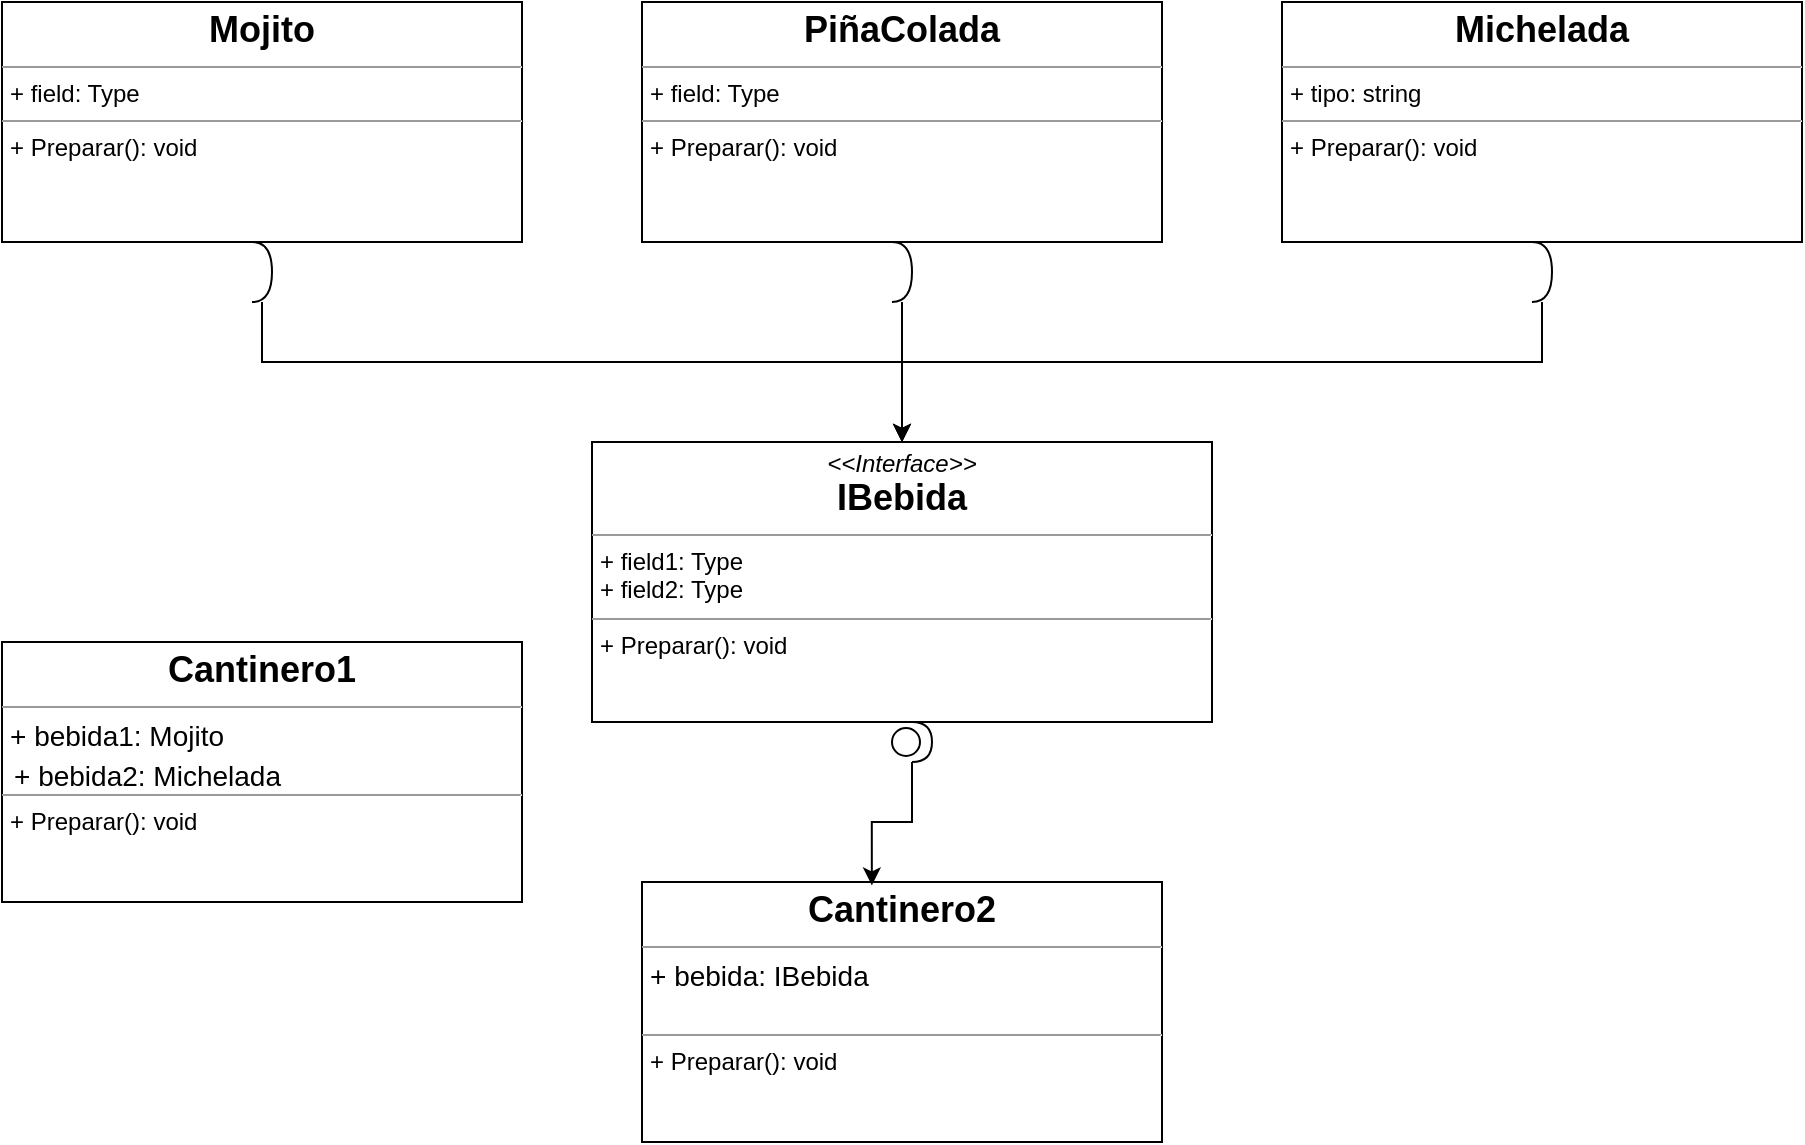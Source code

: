 <mxfile version="17.4.6" type="github">
  <diagram name="Page-1" id="5f0bae14-7c28-e335-631c-24af17079c00">
    <mxGraphModel dx="865" dy="456" grid="1" gridSize="10" guides="1" tooltips="1" connect="1" arrows="1" fold="1" page="1" pageScale="1" pageWidth="1100" pageHeight="850" background="none" math="0" shadow="0">
      <root>
        <mxCell id="0" />
        <mxCell id="1" parent="0" />
        <mxCell id="bSNEIYtxt9SxKsdX6t17-1" value="&lt;p style=&quot;margin: 0px ; margin-top: 4px ; text-align: center&quot;&gt;&lt;b&gt;&lt;font style=&quot;font-size: 18px&quot;&gt;Cantinero1&lt;/font&gt;&lt;/b&gt;&lt;/p&gt;&lt;hr size=&quot;1&quot;&gt;&lt;p style=&quot;margin: 0px ; margin-left: 4px&quot;&gt;&lt;font style=&quot;font-size: 14px&quot;&gt;+ bebida1: Mojito&lt;/font&gt;&lt;/p&gt;&lt;p style=&quot;margin: 0px ; margin-left: 4px&quot;&gt;&lt;br&gt;&lt;/p&gt;&lt;hr size=&quot;1&quot;&gt;&lt;p style=&quot;margin: 0px ; margin-left: 4px&quot;&gt;+ Preparar(): void&lt;/p&gt;" style="verticalAlign=top;align=left;overflow=fill;fontSize=12;fontFamily=Helvetica;html=1;" vertex="1" parent="1">
          <mxGeometry x="120" y="360" width="260" height="130" as="geometry" />
        </mxCell>
        <mxCell id="bSNEIYtxt9SxKsdX6t17-2" value="&lt;p style=&quot;margin: 0px ; margin-top: 4px ; text-align: center&quot;&gt;&lt;b&gt;&lt;font style=&quot;font-size: 18px&quot;&gt;Mojito&lt;/font&gt;&lt;/b&gt;&lt;/p&gt;&lt;hr size=&quot;1&quot;&gt;&lt;p style=&quot;margin: 0px ; margin-left: 4px&quot;&gt;+ field: Type&lt;/p&gt;&lt;hr size=&quot;1&quot;&gt;&lt;p style=&quot;margin: 0px ; margin-left: 4px&quot;&gt;+ Preparar(): void&lt;/p&gt;" style="verticalAlign=top;align=left;overflow=fill;fontSize=12;fontFamily=Helvetica;html=1;" vertex="1" parent="1">
          <mxGeometry x="120" y="40" width="260" height="120" as="geometry" />
        </mxCell>
        <mxCell id="bSNEIYtxt9SxKsdX6t17-3" value="&lt;p style=&quot;margin: 0px ; margin-top: 4px ; text-align: center&quot;&gt;&lt;i&gt;&amp;lt;&amp;lt;Interface&amp;gt;&amp;gt;&lt;/i&gt;&lt;br&gt;&lt;b&gt;&lt;font style=&quot;font-size: 18px&quot;&gt;IBebida&lt;/font&gt;&lt;/b&gt;&lt;/p&gt;&lt;hr size=&quot;1&quot;&gt;&lt;p style=&quot;margin: 0px ; margin-left: 4px&quot;&gt;+ field1: Type&lt;br&gt;+ field2: Type&lt;/p&gt;&lt;hr size=&quot;1&quot;&gt;&lt;p style=&quot;margin: 0px ; margin-left: 4px&quot;&gt;+ Preparar(): void&lt;br&gt;&lt;/p&gt;" style="verticalAlign=top;align=left;overflow=fill;fontSize=12;fontFamily=Helvetica;html=1;" vertex="1" parent="1">
          <mxGeometry x="415" y="260" width="310" height="140" as="geometry" />
        </mxCell>
        <mxCell id="bSNEIYtxt9SxKsdX6t17-4" value="&lt;p style=&quot;margin: 0px ; margin-top: 4px ; text-align: center&quot;&gt;&lt;b&gt;&lt;font style=&quot;font-size: 18px&quot;&gt;PiñaColada&lt;/font&gt;&lt;/b&gt;&lt;/p&gt;&lt;hr size=&quot;1&quot;&gt;&lt;p style=&quot;margin: 0px ; margin-left: 4px&quot;&gt;+ field: Type&lt;/p&gt;&lt;hr size=&quot;1&quot;&gt;&lt;p style=&quot;margin: 0px ; margin-left: 4px&quot;&gt;+ Preparar(): void&lt;/p&gt;" style="verticalAlign=top;align=left;overflow=fill;fontSize=12;fontFamily=Helvetica;html=1;" vertex="1" parent="1">
          <mxGeometry x="440" y="40" width="260" height="120" as="geometry" />
        </mxCell>
        <mxCell id="bSNEIYtxt9SxKsdX6t17-5" value="&lt;p style=&quot;margin: 0px ; margin-top: 4px ; text-align: center&quot;&gt;&lt;b&gt;&lt;font style=&quot;font-size: 18px&quot;&gt;Michelada&lt;/font&gt;&lt;/b&gt;&lt;/p&gt;&lt;hr size=&quot;1&quot;&gt;&lt;p style=&quot;margin: 0px ; margin-left: 4px&quot;&gt;+ tipo: string&lt;/p&gt;&lt;hr size=&quot;1&quot;&gt;&lt;p style=&quot;margin: 0px ; margin-left: 4px&quot;&gt;+ Preparar(): void&lt;/p&gt;" style="verticalAlign=top;align=left;overflow=fill;fontSize=12;fontFamily=Helvetica;html=1;" vertex="1" parent="1">
          <mxGeometry x="760" y="40" width="260" height="120" as="geometry" />
        </mxCell>
        <mxCell id="bSNEIYtxt9SxKsdX6t17-8" value="+ bebida2: Michelada" style="text;strokeColor=none;fillColor=none;align=left;verticalAlign=top;spacingLeft=4;spacingRight=4;overflow=hidden;rotatable=0;points=[[0,0.5],[1,0.5]];portConstraint=eastwest;fontSize=14;" vertex="1" parent="1">
          <mxGeometry x="120" y="412" width="260" height="26" as="geometry" />
        </mxCell>
        <mxCell id="bSNEIYtxt9SxKsdX6t17-9" value="&lt;p style=&quot;margin: 0px ; margin-top: 4px ; text-align: center&quot;&gt;&lt;b&gt;&lt;font style=&quot;font-size: 18px&quot;&gt;Cantinero2&lt;/font&gt;&lt;/b&gt;&lt;/p&gt;&lt;hr size=&quot;1&quot;&gt;&lt;p style=&quot;margin: 0px ; margin-left: 4px&quot;&gt;&lt;font style=&quot;font-size: 14px&quot;&gt;+ bebida: IBebida&lt;/font&gt;&lt;/p&gt;&lt;p style=&quot;margin: 0px ; margin-left: 4px&quot;&gt;&lt;br&gt;&lt;/p&gt;&lt;hr size=&quot;1&quot;&gt;&lt;p style=&quot;margin: 0px ; margin-left: 4px&quot;&gt;+ Preparar(): void&lt;/p&gt;" style="verticalAlign=top;align=left;overflow=fill;fontSize=12;fontFamily=Helvetica;html=1;" vertex="1" parent="1">
          <mxGeometry x="440" y="480" width="260" height="130" as="geometry" />
        </mxCell>
        <mxCell id="bSNEIYtxt9SxKsdX6t17-11" style="edgeStyle=orthogonalEdgeStyle;rounded=0;orthogonalLoop=1;jettySize=auto;html=1;fontSize=18;" edge="1" parent="1" source="bSNEIYtxt9SxKsdX6t17-10" target="bSNEIYtxt9SxKsdX6t17-3">
          <mxGeometry relative="1" as="geometry">
            <Array as="points">
              <mxPoint x="250" y="220" />
              <mxPoint x="570" y="220" />
            </Array>
          </mxGeometry>
        </mxCell>
        <mxCell id="bSNEIYtxt9SxKsdX6t17-10" value="" style="shape=requiredInterface;html=1;verticalLabelPosition=bottom;sketch=0;fontSize=18;" vertex="1" parent="1">
          <mxGeometry x="245" y="160" width="10" height="30" as="geometry" />
        </mxCell>
        <mxCell id="bSNEIYtxt9SxKsdX6t17-16" style="edgeStyle=orthogonalEdgeStyle;rounded=0;orthogonalLoop=1;jettySize=auto;html=1;entryX=0.5;entryY=0;entryDx=0;entryDy=0;fontSize=18;" edge="1" parent="1" source="bSNEIYtxt9SxKsdX6t17-15" target="bSNEIYtxt9SxKsdX6t17-3">
          <mxGeometry relative="1" as="geometry" />
        </mxCell>
        <mxCell id="bSNEIYtxt9SxKsdX6t17-15" value="" style="shape=requiredInterface;html=1;verticalLabelPosition=bottom;sketch=0;fontSize=18;" vertex="1" parent="1">
          <mxGeometry x="565" y="160" width="10" height="30" as="geometry" />
        </mxCell>
        <mxCell id="bSNEIYtxt9SxKsdX6t17-20" style="edgeStyle=orthogonalEdgeStyle;rounded=0;orthogonalLoop=1;jettySize=auto;html=1;entryX=0.442;entryY=0.013;entryDx=0;entryDy=0;entryPerimeter=0;fontSize=18;" edge="1" parent="1" source="bSNEIYtxt9SxKsdX6t17-18" target="bSNEIYtxt9SxKsdX6t17-9">
          <mxGeometry relative="1" as="geometry" />
        </mxCell>
        <mxCell id="bSNEIYtxt9SxKsdX6t17-18" value="" style="shape=providedRequiredInterface;html=1;verticalLabelPosition=bottom;sketch=0;fontSize=18;" vertex="1" parent="1">
          <mxGeometry x="565" y="400" width="20" height="20" as="geometry" />
        </mxCell>
        <mxCell id="bSNEIYtxt9SxKsdX6t17-22" style="edgeStyle=orthogonalEdgeStyle;rounded=0;orthogonalLoop=1;jettySize=auto;html=1;entryX=0.5;entryY=0;entryDx=0;entryDy=0;fontSize=18;" edge="1" parent="1" source="bSNEIYtxt9SxKsdX6t17-21" target="bSNEIYtxt9SxKsdX6t17-3">
          <mxGeometry relative="1" as="geometry">
            <Array as="points">
              <mxPoint x="890" y="220" />
              <mxPoint x="570" y="220" />
            </Array>
          </mxGeometry>
        </mxCell>
        <mxCell id="bSNEIYtxt9SxKsdX6t17-21" value="" style="shape=requiredInterface;html=1;verticalLabelPosition=bottom;sketch=0;fontSize=18;" vertex="1" parent="1">
          <mxGeometry x="885" y="160" width="10" height="30" as="geometry" />
        </mxCell>
      </root>
    </mxGraphModel>
  </diagram>
</mxfile>
